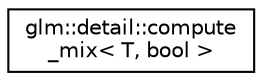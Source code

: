 digraph "Graphical Class Hierarchy"
{
  edge [fontname="Helvetica",fontsize="10",labelfontname="Helvetica",labelfontsize="10"];
  node [fontname="Helvetica",fontsize="10",shape=record];
  rankdir="LR";
  Node1 [label="glm::detail::compute\l_mix\< T, bool \>",height=0.2,width=0.4,color="black", fillcolor="white", style="filled",URL="$structglm_1_1detail_1_1compute__mix_3_01_t_00_01bool_01_4.html"];
}
